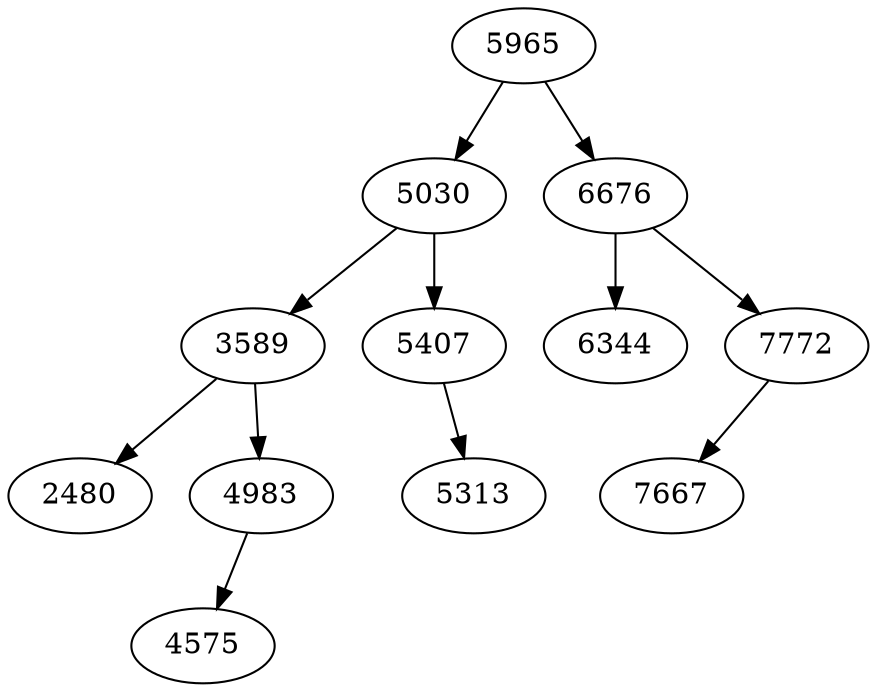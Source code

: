 digraph arbol{ "5965" ; x1 [label="",width=.1,style=invis];"5965" -> "5030" ; x2 [label="",width=.1,style=invis];"5030" -> "3589" ; x3 [label="",width=.1,style=invis];"3589" -> "2480" ;"3589" -> "4983" ; x4 [label="",width=.1,style=invis];"4983" -> "4575" ;"4983" -> x4[style=invis]{rank=same"4575" -> x4 [style=invis]}; {rank=same"2480" -> "4983" [style=invis]}; "5030" -> "5407" ; x3 [label="",width=.1,style=invis];"5407" -> "5313" ;"5407" -> x3[style=invis]{rank=same"5313" -> x3 [style=invis]}; {rank=same"3589" -> "5407" [style=invis]}; "5965" -> "6676" ; x2 [label="",width=.1,style=invis];"6676" -> "6344" ;"6676" -> "7772" ; x3 [label="",width=.1,style=invis];"7772" -> "7667" ;"7772" -> x3[style=invis]{rank=same"7667" -> x3 [style=invis]}; {rank=same"6344" -> "7772" [style=invis]}; {rank=same"5030" -> "6676" [style=invis]}; }